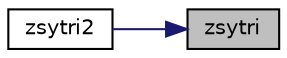 digraph "zsytri"
{
 // LATEX_PDF_SIZE
  edge [fontname="Helvetica",fontsize="10",labelfontname="Helvetica",labelfontsize="10"];
  node [fontname="Helvetica",fontsize="10",shape=record];
  rankdir="RL";
  Node1 [label="zsytri",height=0.2,width=0.4,color="black", fillcolor="grey75", style="filled", fontcolor="black",tooltip="ZSYTRI"];
  Node1 -> Node2 [dir="back",color="midnightblue",fontsize="10",style="solid",fontname="Helvetica"];
  Node2 [label="zsytri2",height=0.2,width=0.4,color="black", fillcolor="white", style="filled",URL="$zsytri2_8f.html#a35cbd9921246e2c78c809f96690debeb",tooltip="ZSYTRI2"];
}
